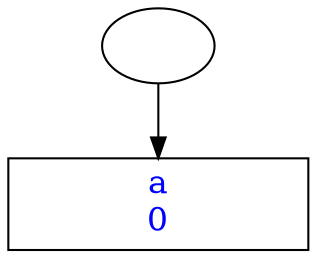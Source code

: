digraph G {
N [label=""];
N0 [label="a
0", fontcolor=blue, fontsize=16, width=2, shape=box];
N -> N0;
}